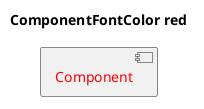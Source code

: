 @startuml
'!include ../../../plantuml-styles/plantuml-ae-skinparam-ex.iuml

skinparam ComponentFontColor red

title ComponentFontColor red

component Component 
@enduml